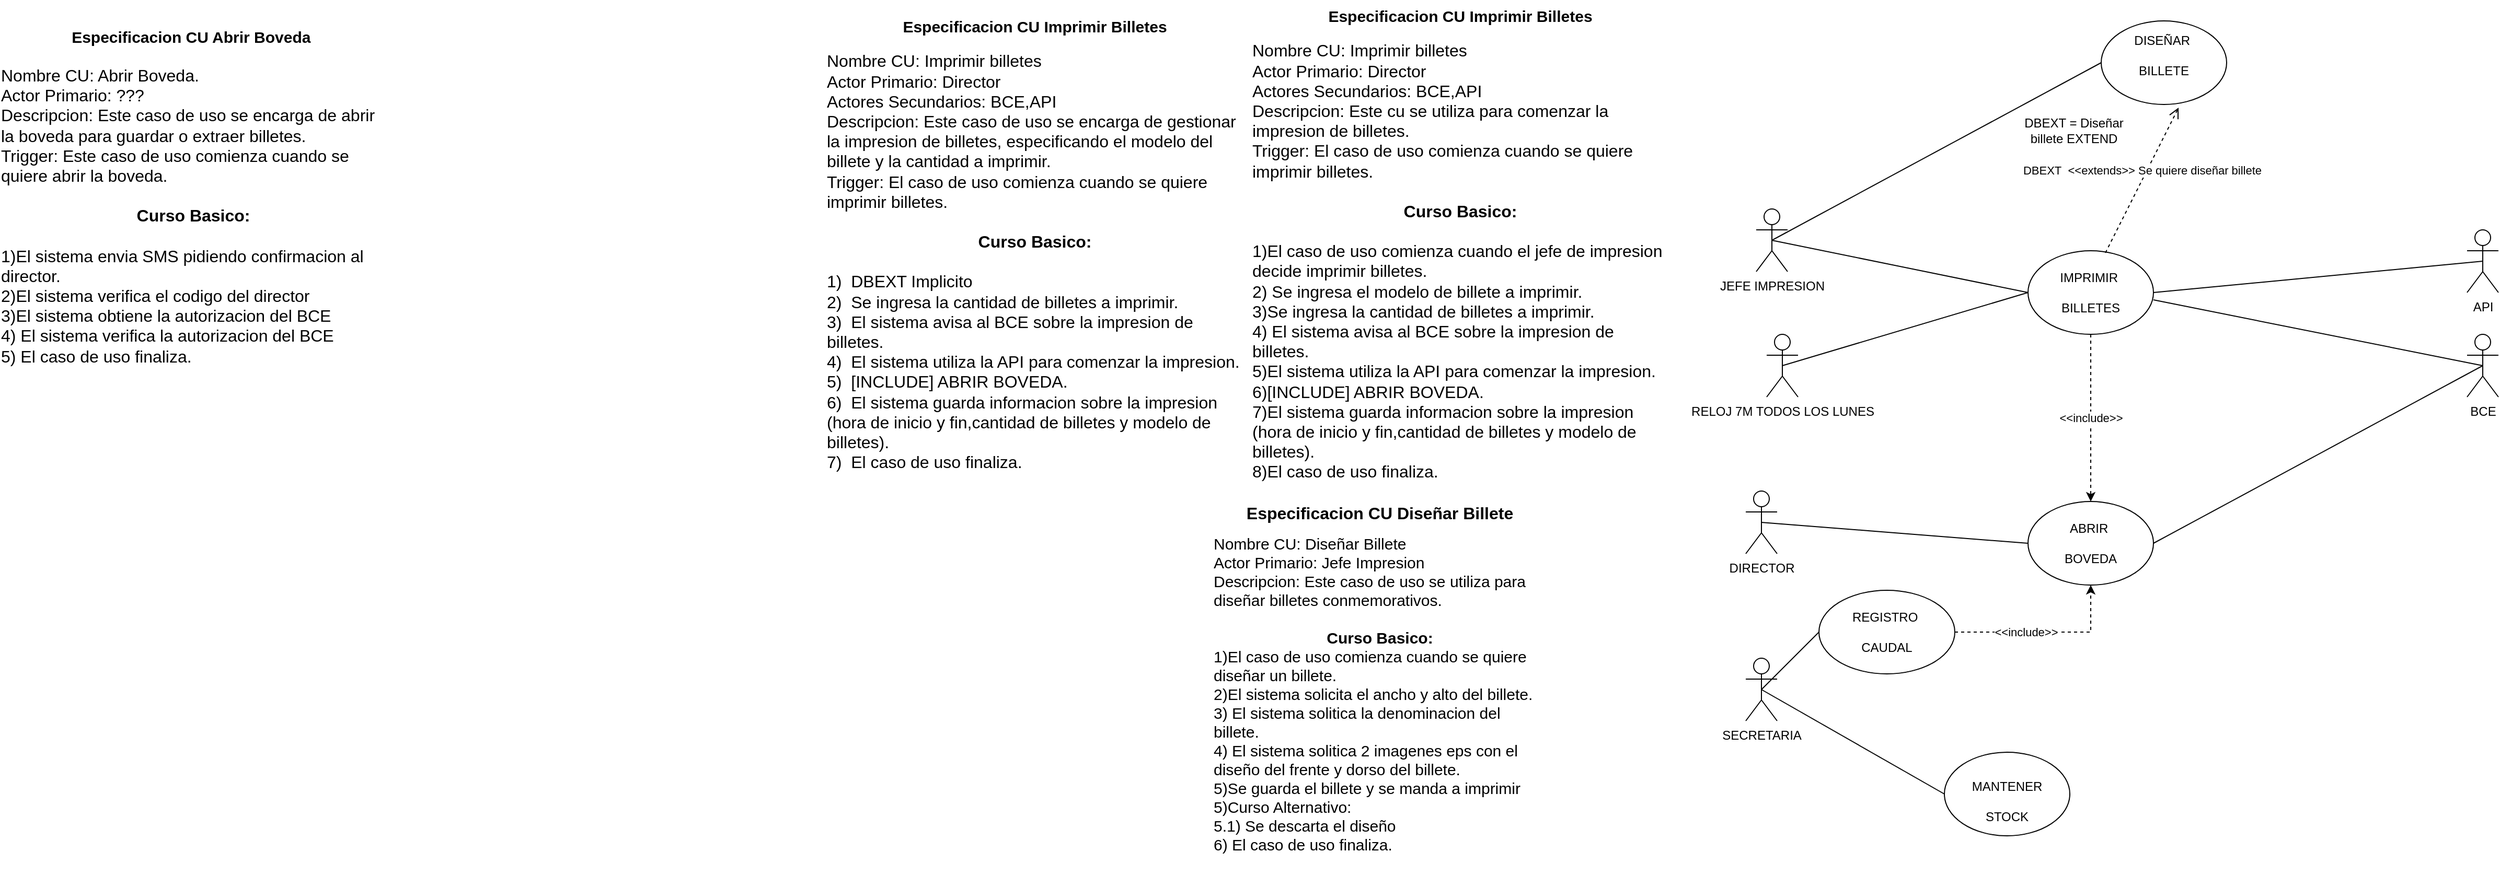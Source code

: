 <mxfile version="24.4.8" type="device">
  <diagram name="Página-1" id="uuqhVw4UhuxQwCavcIjO">
    <mxGraphModel dx="3088" dy="844" grid="1" gridSize="10" guides="1" tooltips="1" connect="1" arrows="1" fold="1" page="1" pageScale="1" pageWidth="827" pageHeight="1169" math="0" shadow="0">
      <root>
        <mxCell id="0" />
        <mxCell id="1" parent="0" />
        <mxCell id="6Lgyi_FCyXcrfWSOEt0s-14" style="edgeStyle=orthogonalEdgeStyle;rounded=0;orthogonalLoop=1;jettySize=auto;html=1;strokeColor=none;" edge="1" parent="1" source="6Lgyi_FCyXcrfWSOEt0s-1" target="6Lgyi_FCyXcrfWSOEt0s-3">
          <mxGeometry relative="1" as="geometry" />
        </mxCell>
        <mxCell id="6Lgyi_FCyXcrfWSOEt0s-1" value="IMPRIMIR&amp;nbsp;&lt;div&gt;&lt;br&gt;&lt;/div&gt;&lt;div&gt;BILLETES&lt;/div&gt;" style="ellipse;whiteSpace=wrap;html=1;" vertex="1" parent="1">
          <mxGeometry x="330" y="260" width="120" height="80" as="geometry" />
        </mxCell>
        <mxCell id="6Lgyi_FCyXcrfWSOEt0s-28" value="&amp;lt;&amp;lt;include&amp;gt;&amp;gt;" style="edgeStyle=orthogonalEdgeStyle;rounded=0;orthogonalLoop=1;jettySize=auto;html=1;entryX=0.5;entryY=0;entryDx=0;entryDy=0;dashed=1;exitX=0.5;exitY=1;exitDx=0;exitDy=0;" edge="1" parent="1" source="6Lgyi_FCyXcrfWSOEt0s-1" target="6Lgyi_FCyXcrfWSOEt0s-2">
          <mxGeometry relative="1" as="geometry">
            <mxPoint x="320" y="510" as="sourcePoint" />
            <mxPoint x="320" y="350" as="targetPoint" />
          </mxGeometry>
        </mxCell>
        <mxCell id="6Lgyi_FCyXcrfWSOEt0s-2" value="ABRIR&amp;nbsp;&lt;div&gt;&lt;br&gt;&lt;div&gt;BOVEDA&lt;/div&gt;&lt;/div&gt;" style="ellipse;whiteSpace=wrap;html=1;" vertex="1" parent="1">
          <mxGeometry x="330" y="500" width="120" height="80" as="geometry" />
        </mxCell>
        <mxCell id="6Lgyi_FCyXcrfWSOEt0s-3" value="DISEÑAR&amp;nbsp;&lt;div&gt;&lt;br&gt;&lt;/div&gt;&lt;div&gt;BILLETE&lt;/div&gt;&lt;div&gt;&lt;br&gt;&lt;/div&gt;" style="ellipse;whiteSpace=wrap;html=1;" vertex="1" parent="1">
          <mxGeometry x="400" y="40" width="120" height="80" as="geometry" />
        </mxCell>
        <mxCell id="6Lgyi_FCyXcrfWSOEt0s-4" value="SECRETARIA&lt;div&gt;&lt;br&gt;&lt;/div&gt;" style="shape=umlActor;verticalLabelPosition=bottom;verticalAlign=top;html=1;outlineConnect=0;" vertex="1" parent="1">
          <mxGeometry x="60" y="650" width="30" height="60" as="geometry" />
        </mxCell>
        <mxCell id="6Lgyi_FCyXcrfWSOEt0s-5" value="DIRECTOR&lt;div&gt;&lt;br&gt;&lt;/div&gt;" style="shape=umlActor;verticalLabelPosition=bottom;verticalAlign=top;html=1;outlineConnect=0;" vertex="1" parent="1">
          <mxGeometry x="60" y="490" width="30" height="60" as="geometry" />
        </mxCell>
        <mxCell id="6Lgyi_FCyXcrfWSOEt0s-6" value="JEFE IMPRESION" style="shape=umlActor;verticalLabelPosition=bottom;verticalAlign=top;html=1;outlineConnect=0;" vertex="1" parent="1">
          <mxGeometry x="70" y="220" width="30" height="60" as="geometry" />
        </mxCell>
        <mxCell id="6Lgyi_FCyXcrfWSOEt0s-8" value="RELOJ 7M TODOS LOS LUNES" style="shape=umlActor;verticalLabelPosition=bottom;verticalAlign=top;html=1;outlineConnect=0;" vertex="1" parent="1">
          <mxGeometry x="80" y="340" width="30" height="60" as="geometry" />
        </mxCell>
        <mxCell id="6Lgyi_FCyXcrfWSOEt0s-12" value="" style="endArrow=none;html=1;rounded=0;entryX=0;entryY=0.5;entryDx=0;entryDy=0;exitX=0.5;exitY=0.5;exitDx=0;exitDy=0;exitPerimeter=0;" edge="1" parent="1" source="6Lgyi_FCyXcrfWSOEt0s-6" target="6Lgyi_FCyXcrfWSOEt0s-1">
          <mxGeometry width="50" height="50" relative="1" as="geometry">
            <mxPoint x="180" y="280" as="sourcePoint" />
            <mxPoint x="230" y="230" as="targetPoint" />
          </mxGeometry>
        </mxCell>
        <mxCell id="6Lgyi_FCyXcrfWSOEt0s-18" value="DBEXT&amp;nbsp; &amp;lt;&amp;lt;extends&amp;gt;&amp;gt; Se quiere diseñar billete" style="html=1;verticalAlign=bottom;endArrow=open;dashed=1;endSize=8;curved=0;rounded=0;entryX=0.617;entryY=1.038;entryDx=0;entryDy=0;entryPerimeter=0;exitX=0.617;exitY=0.025;exitDx=0;exitDy=0;exitPerimeter=0;" edge="1" parent="1" source="6Lgyi_FCyXcrfWSOEt0s-1" target="6Lgyi_FCyXcrfWSOEt0s-3">
          <mxGeometry relative="1" as="geometry">
            <mxPoint x="450" y="430" as="sourcePoint" />
            <mxPoint x="370" y="430" as="targetPoint" />
          </mxGeometry>
        </mxCell>
        <mxCell id="6Lgyi_FCyXcrfWSOEt0s-19" value="API&lt;div&gt;&lt;br&gt;&lt;/div&gt;" style="shape=umlActor;verticalLabelPosition=bottom;verticalAlign=top;html=1;" vertex="1" parent="1">
          <mxGeometry x="750" y="240" width="30" height="60" as="geometry" />
        </mxCell>
        <mxCell id="6Lgyi_FCyXcrfWSOEt0s-20" value="BCE" style="shape=umlActor;verticalLabelPosition=bottom;verticalAlign=top;html=1;" vertex="1" parent="1">
          <mxGeometry x="750" y="340" width="30" height="60" as="geometry" />
        </mxCell>
        <mxCell id="6Lgyi_FCyXcrfWSOEt0s-22" value="" style="endArrow=none;html=1;rounded=0;entryX=0.5;entryY=0.5;entryDx=0;entryDy=0;entryPerimeter=0;exitX=1;exitY=0.588;exitDx=0;exitDy=0;exitPerimeter=0;" edge="1" parent="1" source="6Lgyi_FCyXcrfWSOEt0s-1" target="6Lgyi_FCyXcrfWSOEt0s-20">
          <mxGeometry width="50" height="50" relative="1" as="geometry">
            <mxPoint x="390" y="460" as="sourcePoint" />
            <mxPoint x="440" y="410" as="targetPoint" />
          </mxGeometry>
        </mxCell>
        <mxCell id="6Lgyi_FCyXcrfWSOEt0s-23" value="" style="endArrow=none;html=1;rounded=0;entryX=0.5;entryY=0.5;entryDx=0;entryDy=0;entryPerimeter=0;exitX=1;exitY=0.5;exitDx=0;exitDy=0;" edge="1" parent="1" source="6Lgyi_FCyXcrfWSOEt0s-1" target="6Lgyi_FCyXcrfWSOEt0s-19">
          <mxGeometry width="50" height="50" relative="1" as="geometry">
            <mxPoint x="390" y="460" as="sourcePoint" />
            <mxPoint x="440" y="410" as="targetPoint" />
          </mxGeometry>
        </mxCell>
        <mxCell id="6Lgyi_FCyXcrfWSOEt0s-24" value="" style="endArrow=none;html=1;rounded=0;exitX=0.5;exitY=0.5;exitDx=0;exitDy=0;exitPerimeter=0;entryX=0;entryY=0.5;entryDx=0;entryDy=0;" edge="1" parent="1" source="6Lgyi_FCyXcrfWSOEt0s-8" target="6Lgyi_FCyXcrfWSOEt0s-1">
          <mxGeometry width="50" height="50" relative="1" as="geometry">
            <mxPoint x="390" y="460" as="sourcePoint" />
            <mxPoint x="440" y="410" as="targetPoint" />
          </mxGeometry>
        </mxCell>
        <mxCell id="6Lgyi_FCyXcrfWSOEt0s-25" value="" style="endArrow=none;html=1;rounded=0;exitX=0.5;exitY=0.5;exitDx=0;exitDy=0;exitPerimeter=0;entryX=0;entryY=0.5;entryDx=0;entryDy=0;" edge="1" parent="1" source="6Lgyi_FCyXcrfWSOEt0s-5" target="6Lgyi_FCyXcrfWSOEt0s-2">
          <mxGeometry width="50" height="50" relative="1" as="geometry">
            <mxPoint x="390" y="460" as="sourcePoint" />
            <mxPoint x="440" y="410" as="targetPoint" />
          </mxGeometry>
        </mxCell>
        <mxCell id="6Lgyi_FCyXcrfWSOEt0s-26" value="" style="endArrow=none;html=1;rounded=0;entryX=0.5;entryY=0.5;entryDx=0;entryDy=0;entryPerimeter=0;exitX=1;exitY=0.5;exitDx=0;exitDy=0;" edge="1" parent="1" source="6Lgyi_FCyXcrfWSOEt0s-2" target="6Lgyi_FCyXcrfWSOEt0s-20">
          <mxGeometry width="50" height="50" relative="1" as="geometry">
            <mxPoint x="390" y="460" as="sourcePoint" />
            <mxPoint x="440" y="410" as="targetPoint" />
          </mxGeometry>
        </mxCell>
        <mxCell id="6Lgyi_FCyXcrfWSOEt0s-30" value="" style="endArrow=none;html=1;rounded=0;exitX=0.5;exitY=0.5;exitDx=0;exitDy=0;exitPerimeter=0;entryX=0;entryY=0.5;entryDx=0;entryDy=0;" edge="1" parent="1" source="6Lgyi_FCyXcrfWSOEt0s-6" target="6Lgyi_FCyXcrfWSOEt0s-3">
          <mxGeometry width="50" height="50" relative="1" as="geometry">
            <mxPoint x="390" y="460" as="sourcePoint" />
            <mxPoint x="440" y="410" as="targetPoint" />
          </mxGeometry>
        </mxCell>
        <mxCell id="6Lgyi_FCyXcrfWSOEt0s-36" value="&amp;lt;&amp;lt;include&amp;gt;&amp;gt;" style="edgeStyle=orthogonalEdgeStyle;rounded=0;orthogonalLoop=1;jettySize=auto;html=1;entryX=0.5;entryY=1;entryDx=0;entryDy=0;dashed=1;" edge="1" parent="1" source="6Lgyi_FCyXcrfWSOEt0s-31" target="6Lgyi_FCyXcrfWSOEt0s-2">
          <mxGeometry x="-0.222" relative="1" as="geometry">
            <mxPoint as="offset" />
          </mxGeometry>
        </mxCell>
        <mxCell id="6Lgyi_FCyXcrfWSOEt0s-31" value="REGISTRO&amp;nbsp;&lt;div&gt;&lt;br&gt;&lt;/div&gt;&lt;div&gt;CAUDAL&lt;/div&gt;" style="ellipse;whiteSpace=wrap;html=1;" vertex="1" parent="1">
          <mxGeometry x="130" y="585" width="130" height="80" as="geometry" />
        </mxCell>
        <mxCell id="6Lgyi_FCyXcrfWSOEt0s-33" value="&lt;div&gt;&lt;br&gt;&lt;/div&gt;&lt;div&gt;MANTENER&lt;/div&gt;&lt;div&gt;&lt;br&gt;&lt;/div&gt;&lt;div&gt;STOCK&lt;/div&gt;" style="ellipse;whiteSpace=wrap;html=1;" vertex="1" parent="1">
          <mxGeometry x="250" y="740" width="120" height="80" as="geometry" />
        </mxCell>
        <mxCell id="6Lgyi_FCyXcrfWSOEt0s-34" value="&lt;font style=&quot;font-size: 15px;&quot;&gt;&lt;b&gt;Especificacion CU Imprimir Billetes&lt;/b&gt;&lt;/font&gt;&lt;div style=&quot;text-align: left;&quot;&gt;&lt;br&gt;&lt;/div&gt;&lt;div style=&quot;text-align: left;&quot;&gt;&lt;font style=&quot;font-size: 16px;&quot;&gt;Nombre CU: Imprimir billetes&lt;/font&gt;&lt;/div&gt;&lt;div style=&quot;text-align: left;&quot;&gt;&lt;font style=&quot;font-size: 16px;&quot;&gt;Actor Primario: Director&lt;/font&gt;&lt;/div&gt;&lt;div style=&quot;text-align: left;&quot;&gt;&lt;span style=&quot;font-size: 16px;&quot;&gt;Actores Secundarios: BCE,API&lt;/span&gt;&lt;/div&gt;&lt;div style=&quot;text-align: left;&quot;&gt;&lt;span style=&quot;font-size: 16px;&quot;&gt;Descripcion: Este cu se utiliza para comenzar la impresion de billetes.&lt;/span&gt;&lt;/div&gt;&lt;div style=&quot;text-align: left;&quot;&gt;&lt;span style=&quot;font-size: 16px;&quot;&gt;Trigger: El caso de uso comienza cuando se quiere imprimir billetes.&lt;/span&gt;&lt;/div&gt;&lt;div style=&quot;text-align: left;&quot;&gt;&lt;span style=&quot;font-size: 16px;&quot;&gt;&lt;br&gt;&lt;/span&gt;&lt;/div&gt;&lt;div style=&quot;&quot;&gt;&lt;span style=&quot;font-size: 16px;&quot;&gt;&lt;b&gt;Curso Basico:&lt;/b&gt;&lt;/span&gt;&lt;/div&gt;&lt;div style=&quot;&quot;&gt;&lt;span style=&quot;font-size: 16px;&quot;&gt;&lt;b&gt;&lt;br&gt;&lt;/b&gt;&lt;/span&gt;&lt;/div&gt;&lt;div style=&quot;text-align: left;&quot;&gt;&lt;span style=&quot;font-size: 16px;&quot;&gt;1)El caso de uso comienza cuando el jefe de impresion decide imprimir billetes.&lt;/span&gt;&lt;/div&gt;&lt;div style=&quot;text-align: left;&quot;&gt;&lt;span style=&quot;font-size: 16px;&quot;&gt;2) Se ingresa el modelo de billete a imprimir.&lt;/span&gt;&lt;/div&gt;&lt;div style=&quot;text-align: left;&quot;&gt;&lt;span style=&quot;font-size: 16px;&quot;&gt;3)Se ingresa la cantidad de billetes a imprimir.&lt;/span&gt;&lt;/div&gt;&lt;div style=&quot;text-align: left;&quot;&gt;&lt;span style=&quot;font-size: 16px;&quot;&gt;4) El sistema avisa al BCE sobre la impresion de billetes.&lt;/span&gt;&lt;/div&gt;&lt;div style=&quot;text-align: left;&quot;&gt;&lt;span style=&quot;font-size: 16px;&quot;&gt;5)El sistema utiliza la API para comenzar la impresion.&lt;/span&gt;&lt;/div&gt;&lt;div style=&quot;text-align: left;&quot;&gt;&lt;span style=&quot;font-size: 16px;&quot;&gt;6)[INCLUDE] ABRIR BOVEDA.&lt;/span&gt;&lt;/div&gt;&lt;div style=&quot;text-align: left;&quot;&gt;&lt;span style=&quot;font-size: 16px;&quot;&gt;7)El sistema guarda informacion sobre la impresion&amp;nbsp;&lt;/span&gt;&lt;/div&gt;&lt;div style=&quot;text-align: left;&quot;&gt;&lt;span style=&quot;font-size: 16px;&quot;&gt;(hora de inicio y fin,cantidad de billetes y modelo de billetes).&lt;/span&gt;&lt;/div&gt;&lt;div style=&quot;text-align: left;&quot;&gt;&lt;span style=&quot;font-size: 16px;&quot;&gt;8)El caso de uso finaliza.&lt;/span&gt;&lt;/div&gt;&lt;div style=&quot;text-align: left;&quot;&gt;&lt;br&gt;&lt;/div&gt;" style="text;html=1;whiteSpace=wrap;overflow=hidden;rounded=0;align=center;" vertex="1" parent="1">
          <mxGeometry x="-413" y="20" width="400" height="460" as="geometry" />
        </mxCell>
        <mxCell id="6Lgyi_FCyXcrfWSOEt0s-37" value="" style="endArrow=none;html=1;rounded=0;exitX=0.5;exitY=0.5;exitDx=0;exitDy=0;exitPerimeter=0;entryX=0;entryY=0.5;entryDx=0;entryDy=0;" edge="1" parent="1" source="6Lgyi_FCyXcrfWSOEt0s-4" target="6Lgyi_FCyXcrfWSOEt0s-33">
          <mxGeometry width="50" height="50" relative="1" as="geometry">
            <mxPoint x="390" y="790" as="sourcePoint" />
            <mxPoint x="440" y="740" as="targetPoint" />
          </mxGeometry>
        </mxCell>
        <mxCell id="6Lgyi_FCyXcrfWSOEt0s-38" value="" style="endArrow=none;html=1;rounded=0;exitX=0.5;exitY=0.5;exitDx=0;exitDy=0;exitPerimeter=0;entryX=0;entryY=0.5;entryDx=0;entryDy=0;" edge="1" parent="1" source="6Lgyi_FCyXcrfWSOEt0s-4" target="6Lgyi_FCyXcrfWSOEt0s-31">
          <mxGeometry width="50" height="50" relative="1" as="geometry">
            <mxPoint x="390" y="790" as="sourcePoint" />
            <mxPoint x="440" y="740" as="targetPoint" />
          </mxGeometry>
        </mxCell>
        <mxCell id="6Lgyi_FCyXcrfWSOEt0s-43" value="&lt;h1 style=&quot;margin-top: 0px; font-size: 16px;&quot;&gt;Especificacion CU Diseñar Billete&lt;/h1&gt;&lt;div style=&quot;text-align: left; font-size: 15px;&quot;&gt;Nombre CU: Diseñar Billete&lt;/div&gt;&lt;div style=&quot;text-align: left; font-size: 15px;&quot;&gt;Actor Primario: Jefe Impresion&lt;/div&gt;&lt;div style=&quot;text-align: left; font-size: 15px;&quot;&gt;Descripcion: Este caso de uso se utiliza para diseñar billetes conmemorativos.&lt;/div&gt;&lt;div style=&quot;text-align: left; font-size: 15px;&quot;&gt;&lt;br&gt;&lt;/div&gt;&lt;div style=&quot;font-size: 15px;&quot;&gt;&lt;b&gt;Curso Basico:&lt;/b&gt;&lt;/div&gt;&lt;div style=&quot;text-align: left; font-size: 15px;&quot;&gt;1)El caso de uso comienza cuando se quiere diseñar un billete.&lt;/div&gt;&lt;div style=&quot;text-align: left; font-size: 15px;&quot;&gt;2)El sistema solicita el ancho y alto del billete.&lt;/div&gt;&lt;div style=&quot;text-align: left; font-size: 15px;&quot;&gt;3) El sistema solitica la denominacion del billete.&lt;/div&gt;&lt;div style=&quot;text-align: left; font-size: 15px;&quot;&gt;4) El sistema solitica 2 imagenes eps con el diseño del frente y dorso del billete.&lt;/div&gt;&lt;div style=&quot;text-align: left; font-size: 15px;&quot;&gt;5)Se guarda el billete y se manda a imprimir&lt;/div&gt;&lt;div style=&quot;text-align: left; font-size: 15px;&quot;&gt;5)Curso Alternativo:&lt;/div&gt;&lt;div style=&quot;text-align: left; font-size: 15px;&quot;&gt;5.1) Se descarta el diseño&lt;/div&gt;&lt;div style=&quot;text-align: left; font-size: 15px;&quot;&gt;6) El caso de uso finaliza.&lt;/div&gt;&lt;div style=&quot;text-align: left; font-size: 15px;&quot;&gt;&lt;br&gt;&lt;/div&gt;&lt;div style=&quot;font-size: 15px;&quot;&gt;&lt;br&gt;&lt;/div&gt;&lt;div style=&quot;text-align: left; font-size: 15px;&quot;&gt;&lt;br&gt;&lt;/div&gt;" style="text;html=1;whiteSpace=wrap;overflow=hidden;rounded=0;align=center;" vertex="1" parent="1">
          <mxGeometry x="-450" y="495" width="320" height="370" as="geometry" />
        </mxCell>
        <mxCell id="6Lgyi_FCyXcrfWSOEt0s-45" value="DBEXT = Diseñar billete EXTEND" style="text;html=1;align=center;verticalAlign=middle;whiteSpace=wrap;rounded=0;" vertex="1" parent="1">
          <mxGeometry x="309" y="130" width="130" height="30" as="geometry" />
        </mxCell>
        <mxCell id="6Lgyi_FCyXcrfWSOEt0s-49" value="&lt;font style=&quot;font-size: 15px;&quot;&gt;&lt;b&gt;Especificacion CU Imprimir Billetes&lt;/b&gt;&lt;/font&gt;&lt;div style=&quot;text-align: left;&quot;&gt;&lt;br&gt;&lt;/div&gt;&lt;div style=&quot;text-align: left;&quot;&gt;&lt;font style=&quot;font-size: 16px;&quot;&gt;Nombre CU: Imprimir billetes&lt;/font&gt;&lt;/div&gt;&lt;div style=&quot;text-align: left;&quot;&gt;&lt;font style=&quot;font-size: 16px;&quot;&gt;Actor Primario: Director&lt;/font&gt;&lt;/div&gt;&lt;div style=&quot;text-align: left;&quot;&gt;&lt;span style=&quot;font-size: 16px;&quot;&gt;Actores Secundarios: BCE,API&lt;/span&gt;&lt;/div&gt;&lt;div style=&quot;text-align: left;&quot;&gt;&lt;span style=&quot;font-size: 16px;&quot;&gt;Descripcion: Este caso de uso se encarga de gestionar la impresion de billetes, especificando el modelo del billete y la cantidad a imprimir.&lt;/span&gt;&lt;/div&gt;&lt;div style=&quot;text-align: left;&quot;&gt;&lt;span style=&quot;font-size: 16px;&quot;&gt;Trigger: El caso de uso comienza cuando se quiere imprimir billetes.&lt;/span&gt;&lt;/div&gt;&lt;div style=&quot;text-align: left;&quot;&gt;&lt;span style=&quot;font-size: 16px;&quot;&gt;&lt;br&gt;&lt;/span&gt;&lt;/div&gt;&lt;div style=&quot;&quot;&gt;&lt;span style=&quot;font-size: 16px;&quot;&gt;&lt;b&gt;Curso Basico:&lt;/b&gt;&lt;/span&gt;&lt;/div&gt;&lt;div style=&quot;&quot;&gt;&lt;span style=&quot;font-size: 16px;&quot;&gt;&lt;b&gt;&lt;br&gt;&lt;/b&gt;&lt;/span&gt;&lt;/div&gt;&lt;div style=&quot;text-align: left;&quot;&gt;&lt;span style=&quot;font-size: 16px;&quot;&gt;1)&amp;nbsp; DBEXT Implicito&lt;/span&gt;&lt;/div&gt;&lt;div style=&quot;text-align: left;&quot;&gt;&lt;span style=&quot;font-size: 16px; background-color: initial;&quot;&gt;2)&amp;nbsp; Se ingresa la cantidad de billetes a imprimir.&lt;/span&gt;&lt;br&gt;&lt;/div&gt;&lt;div style=&quot;text-align: left;&quot;&gt;&lt;span style=&quot;font-size: 16px;&quot;&gt;3)&amp;nbsp; El sistema avisa al BCE sobre la impresion de billetes.&lt;/span&gt;&lt;/div&gt;&lt;div style=&quot;text-align: left;&quot;&gt;&lt;span style=&quot;font-size: 16px;&quot;&gt;4)&amp;nbsp; El sistema utiliza la API para comenzar la impresion.&lt;/span&gt;&lt;/div&gt;&lt;div style=&quot;text-align: left;&quot;&gt;&lt;span style=&quot;font-size: 16px;&quot;&gt;5)&amp;nbsp; [INCLUDE] ABRIR BOVEDA.&lt;/span&gt;&lt;/div&gt;&lt;div style=&quot;text-align: left;&quot;&gt;&lt;span style=&quot;font-size: 16px;&quot;&gt;6)&amp;nbsp; El sistema guarda informacion sobre la impresion&amp;nbsp;&lt;/span&gt;&lt;/div&gt;&lt;div style=&quot;text-align: left;&quot;&gt;&lt;span style=&quot;font-size: 16px;&quot;&gt;(hora de inicio y fin,cantidad de billetes y modelo de billetes).&lt;/span&gt;&lt;/div&gt;&lt;div style=&quot;text-align: left;&quot;&gt;&lt;span style=&quot;font-size: 16px;&quot;&gt;7)&amp;nbsp; El caso de uso finaliza.&lt;/span&gt;&lt;/div&gt;&lt;div style=&quot;text-align: left;&quot;&gt;&lt;br&gt;&lt;/div&gt;" style="text;html=1;whiteSpace=wrap;overflow=hidden;rounded=0;align=center;" vertex="1" parent="1">
          <mxGeometry x="-820" y="30" width="400" height="460" as="geometry" />
        </mxCell>
        <mxCell id="6Lgyi_FCyXcrfWSOEt0s-53" value="&lt;span style=&quot;font-size: 15px;&quot;&gt;&lt;b&gt;Especificacion CU Abrir Boveda&amp;nbsp;&lt;/b&gt;&lt;/span&gt;&lt;div&gt;&lt;span style=&quot;font-size: 15px;&quot;&gt;&lt;b&gt;&lt;br&gt;&lt;/b&gt;&lt;/span&gt;&lt;/div&gt;&lt;div style=&quot;text-align: left; font-size: 16px;&quot;&gt;&lt;font style=&quot;font-size: 16px;&quot;&gt;Nombre CU: Abrir Boveda.&lt;/font&gt;&lt;/div&gt;&lt;div style=&quot;text-align: left; font-size: 16px;&quot;&gt;&lt;font style=&quot;font-size: 16px;&quot;&gt;Actor Primario: ???&lt;/font&gt;&lt;/div&gt;&lt;div style=&quot;text-align: left; font-size: 16px;&quot;&gt;&lt;font style=&quot;font-size: 16px;&quot;&gt;Descripcion: Este caso de uso se encarga de abrir la boveda para guardar o extraer billetes.&lt;/font&gt;&lt;/div&gt;&lt;div style=&quot;text-align: left; font-size: 16px;&quot;&gt;&lt;font style=&quot;font-size: 16px;&quot;&gt;Trigger: Este caso de uso comienza cuando se quiere abrir la boveda.&lt;/font&gt;&lt;/div&gt;&lt;div style=&quot;text-align: left; font-size: 16px;&quot;&gt;&lt;font style=&quot;font-size: 16px;&quot;&gt;&lt;br&gt;&lt;/font&gt;&lt;/div&gt;&lt;div style=&quot;font-size: 16px;&quot;&gt;&lt;b&gt;&lt;font style=&quot;font-size: 16px;&quot;&gt;Curso Basico:&lt;/font&gt;&lt;/b&gt;&lt;/div&gt;&lt;div style=&quot;font-size: 16px;&quot;&gt;&lt;font style=&quot;font-size: 16px;&quot;&gt;&lt;br&gt;&lt;/font&gt;&lt;/div&gt;&lt;div style=&quot;text-align: left; font-size: 16px;&quot;&gt;&lt;font style=&quot;font-size: 16px;&quot;&gt;1)El sistema envia SMS pidiendo confirmacion al director.&lt;/font&gt;&lt;/div&gt;&lt;div style=&quot;text-align: left; font-size: 16px;&quot;&gt;&lt;font style=&quot;font-size: 16px;&quot;&gt;2)El sistema verifica el codigo del director&lt;/font&gt;&lt;/div&gt;&lt;div style=&quot;text-align: left; font-size: 16px;&quot;&gt;&lt;font style=&quot;font-size: 16px;&quot;&gt;3)El sistema obtiene la autorizacion del BCE&amp;nbsp;&lt;/font&gt;&lt;/div&gt;&lt;div style=&quot;text-align: left; font-size: 16px;&quot;&gt;&lt;font style=&quot;font-size: 16px;&quot;&gt;4) El sistema verifica la&amp;nbsp;autorizacion&amp;nbsp;del BCE&lt;/font&gt;&lt;/div&gt;&lt;div style=&quot;text-align: left; font-size: 16px;&quot;&gt;&lt;font style=&quot;font-size: 16px;&quot;&gt;5) El caso de uso finaliza.&lt;/font&gt;&lt;/div&gt;" style="text;html=1;whiteSpace=wrap;overflow=hidden;rounded=0;align=center;" vertex="1" parent="1">
          <mxGeometry x="-1610" y="40" width="370" height="380" as="geometry" />
        </mxCell>
      </root>
    </mxGraphModel>
  </diagram>
</mxfile>
